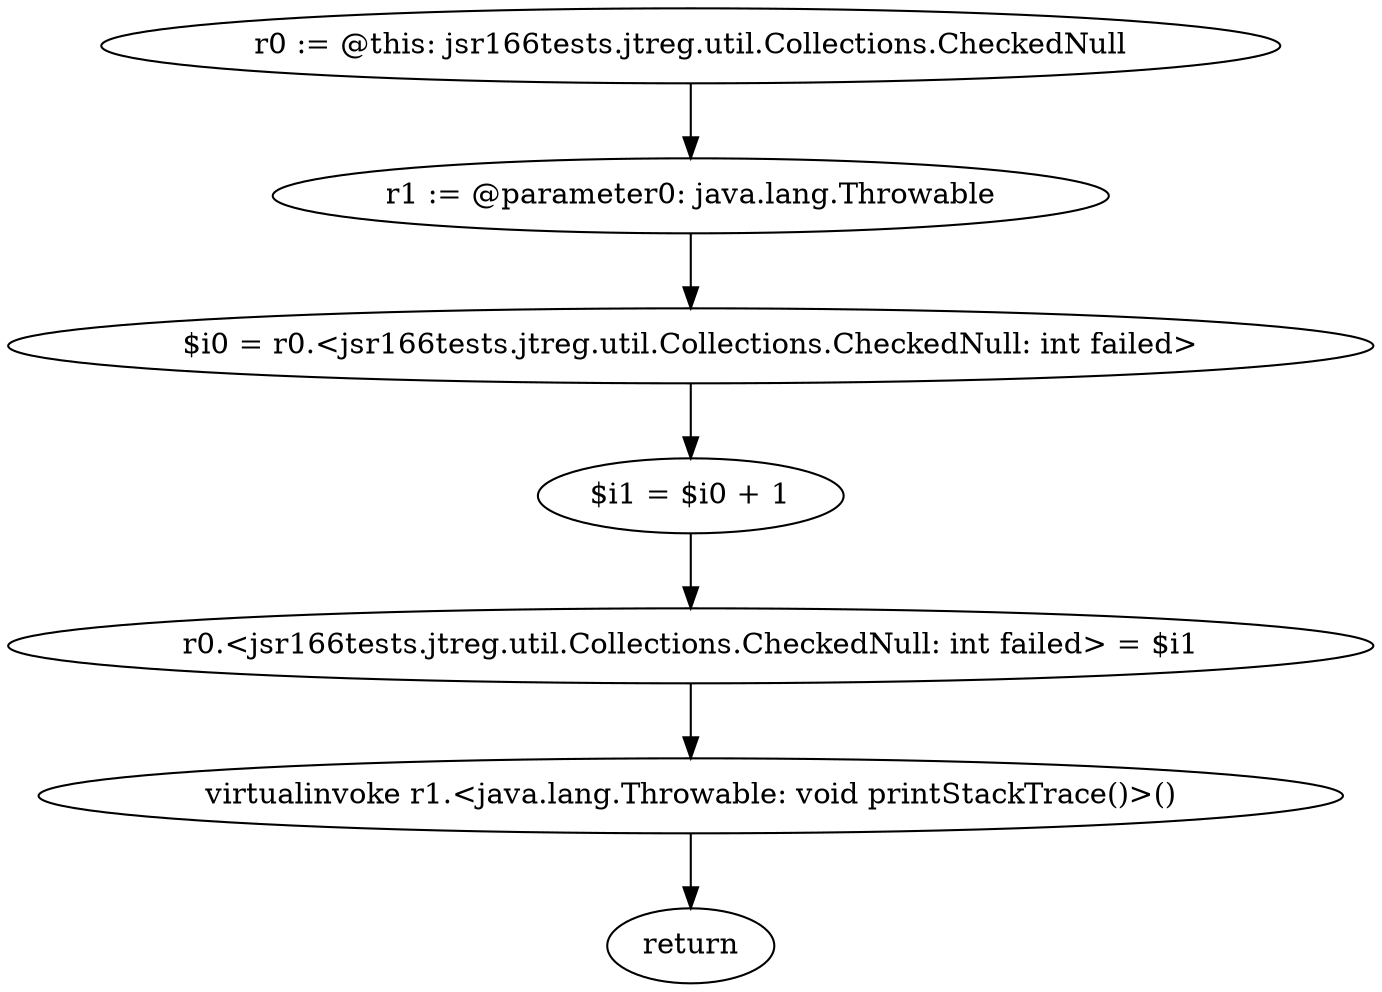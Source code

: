 digraph "unitGraph" {
    "r0 := @this: jsr166tests.jtreg.util.Collections.CheckedNull"
    "r1 := @parameter0: java.lang.Throwable"
    "$i0 = r0.<jsr166tests.jtreg.util.Collections.CheckedNull: int failed>"
    "$i1 = $i0 + 1"
    "r0.<jsr166tests.jtreg.util.Collections.CheckedNull: int failed> = $i1"
    "virtualinvoke r1.<java.lang.Throwable: void printStackTrace()>()"
    "return"
    "r0 := @this: jsr166tests.jtreg.util.Collections.CheckedNull"->"r1 := @parameter0: java.lang.Throwable";
    "r1 := @parameter0: java.lang.Throwable"->"$i0 = r0.<jsr166tests.jtreg.util.Collections.CheckedNull: int failed>";
    "$i0 = r0.<jsr166tests.jtreg.util.Collections.CheckedNull: int failed>"->"$i1 = $i0 + 1";
    "$i1 = $i0 + 1"->"r0.<jsr166tests.jtreg.util.Collections.CheckedNull: int failed> = $i1";
    "r0.<jsr166tests.jtreg.util.Collections.CheckedNull: int failed> = $i1"->"virtualinvoke r1.<java.lang.Throwable: void printStackTrace()>()";
    "virtualinvoke r1.<java.lang.Throwable: void printStackTrace()>()"->"return";
}
